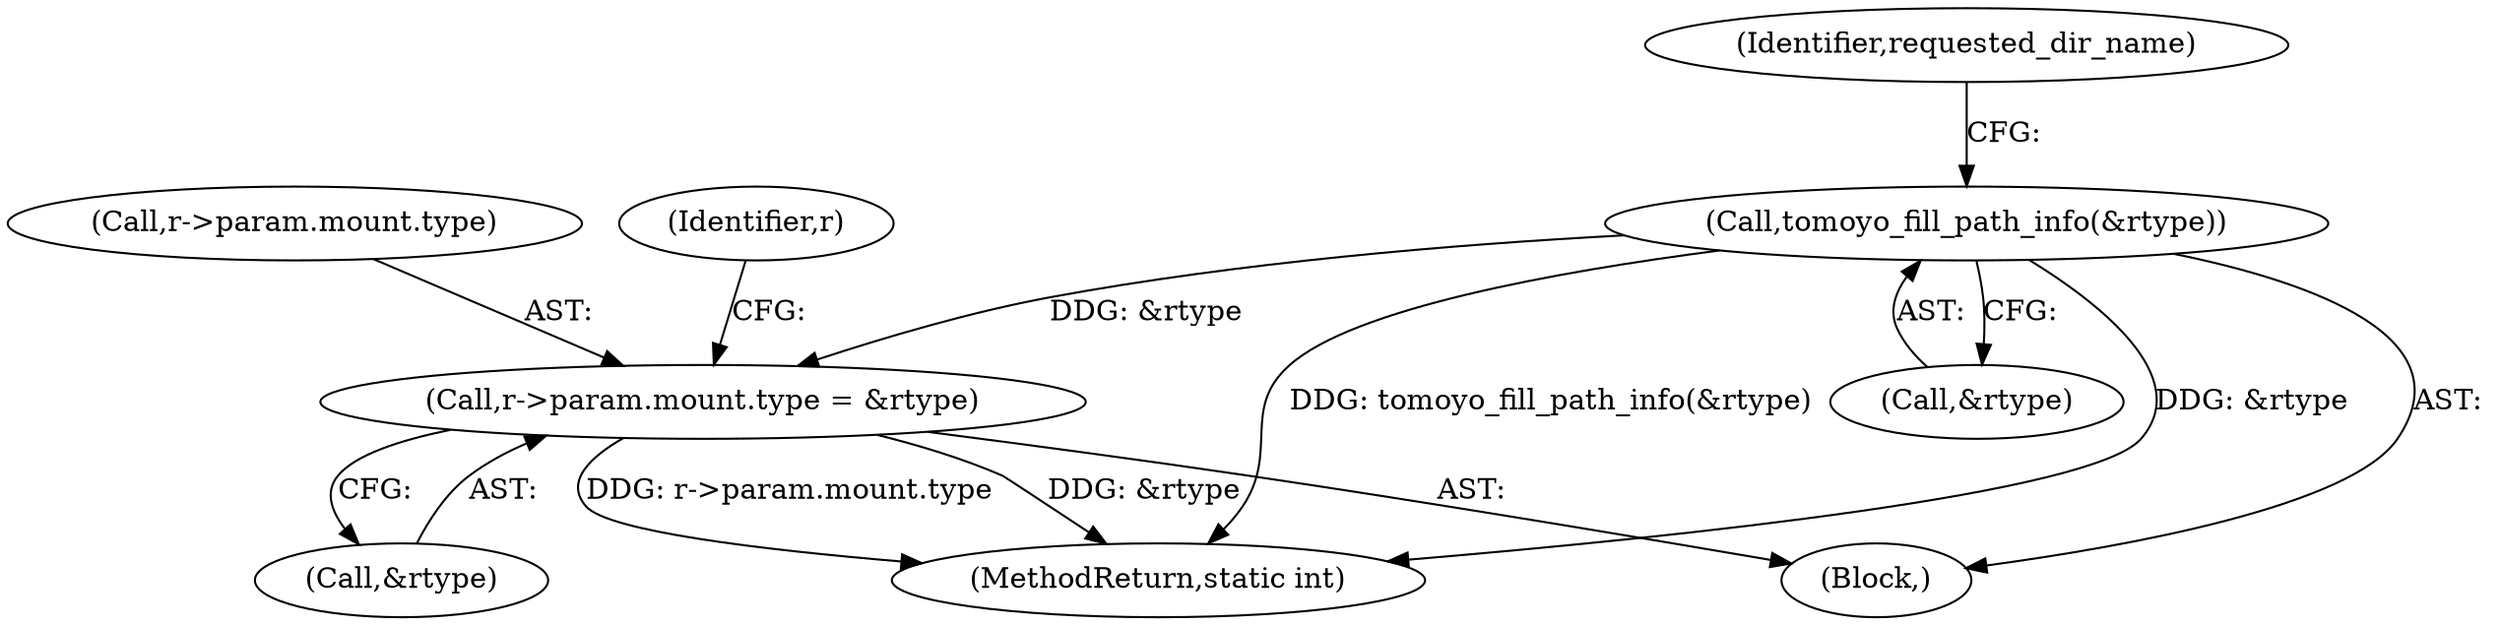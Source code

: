 digraph "0_linux_4e78c724d47e2342aa8fde61f6b8536f662f795f@pointer" {
"1000348" [label="(Call,r->param.mount.type = &rtype)"];
"1000158" [label="(Call,tomoyo_fill_path_info(&rtype))"];
"1000348" [label="(Call,r->param.mount.type = &rtype)"];
"1000159" [label="(Call,&rtype)"];
"1000115" [label="(Block,)"];
"1000392" [label="(MethodReturn,static int)"];
"1000356" [label="(Call,&rtype)"];
"1000158" [label="(Call,tomoyo_fill_path_info(&rtype))"];
"1000349" [label="(Call,r->param.mount.type)"];
"1000362" [label="(Identifier,r)"];
"1000162" [label="(Identifier,requested_dir_name)"];
"1000348" -> "1000115"  [label="AST: "];
"1000348" -> "1000356"  [label="CFG: "];
"1000349" -> "1000348"  [label="AST: "];
"1000356" -> "1000348"  [label="AST: "];
"1000362" -> "1000348"  [label="CFG: "];
"1000348" -> "1000392"  [label="DDG: &rtype"];
"1000348" -> "1000392"  [label="DDG: r->param.mount.type"];
"1000158" -> "1000348"  [label="DDG: &rtype"];
"1000158" -> "1000115"  [label="AST: "];
"1000158" -> "1000159"  [label="CFG: "];
"1000159" -> "1000158"  [label="AST: "];
"1000162" -> "1000158"  [label="CFG: "];
"1000158" -> "1000392"  [label="DDG: &rtype"];
"1000158" -> "1000392"  [label="DDG: tomoyo_fill_path_info(&rtype)"];
}
